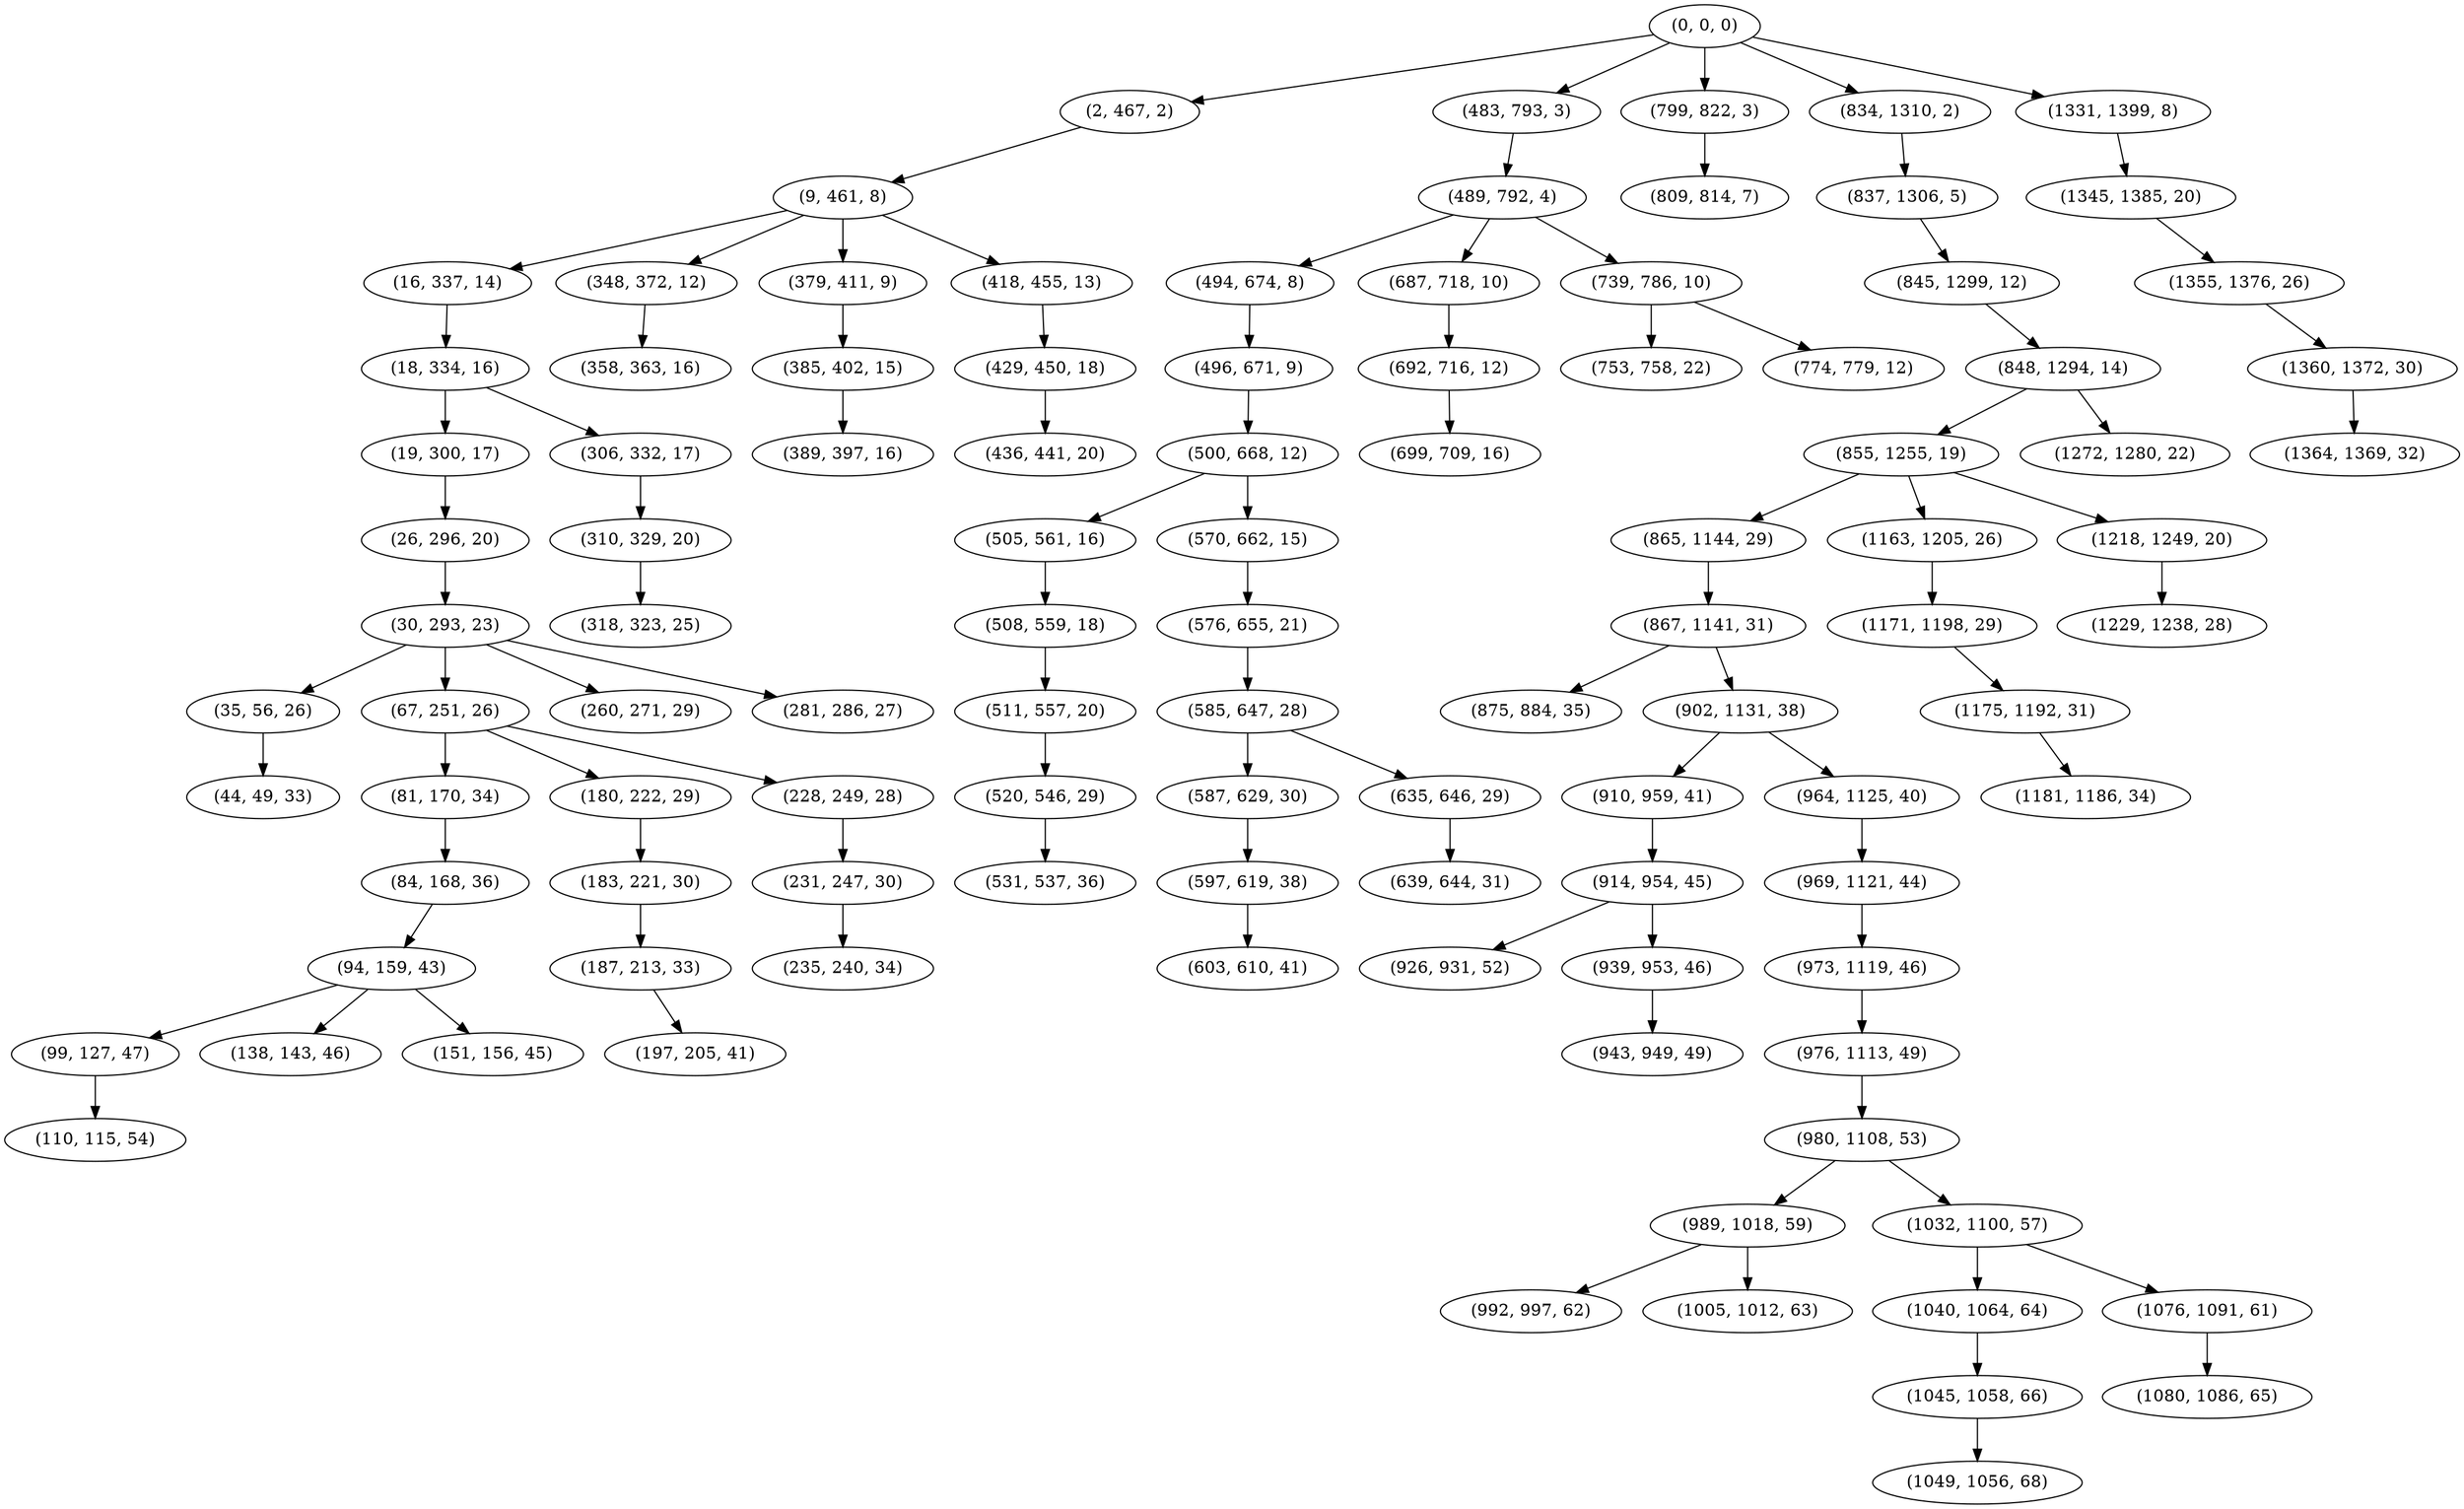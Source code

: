 digraph tree {
    "(0, 0, 0)";
    "(2, 467, 2)";
    "(9, 461, 8)";
    "(16, 337, 14)";
    "(18, 334, 16)";
    "(19, 300, 17)";
    "(26, 296, 20)";
    "(30, 293, 23)";
    "(35, 56, 26)";
    "(44, 49, 33)";
    "(67, 251, 26)";
    "(81, 170, 34)";
    "(84, 168, 36)";
    "(94, 159, 43)";
    "(99, 127, 47)";
    "(110, 115, 54)";
    "(138, 143, 46)";
    "(151, 156, 45)";
    "(180, 222, 29)";
    "(183, 221, 30)";
    "(187, 213, 33)";
    "(197, 205, 41)";
    "(228, 249, 28)";
    "(231, 247, 30)";
    "(235, 240, 34)";
    "(260, 271, 29)";
    "(281, 286, 27)";
    "(306, 332, 17)";
    "(310, 329, 20)";
    "(318, 323, 25)";
    "(348, 372, 12)";
    "(358, 363, 16)";
    "(379, 411, 9)";
    "(385, 402, 15)";
    "(389, 397, 16)";
    "(418, 455, 13)";
    "(429, 450, 18)";
    "(436, 441, 20)";
    "(483, 793, 3)";
    "(489, 792, 4)";
    "(494, 674, 8)";
    "(496, 671, 9)";
    "(500, 668, 12)";
    "(505, 561, 16)";
    "(508, 559, 18)";
    "(511, 557, 20)";
    "(520, 546, 29)";
    "(531, 537, 36)";
    "(570, 662, 15)";
    "(576, 655, 21)";
    "(585, 647, 28)";
    "(587, 629, 30)";
    "(597, 619, 38)";
    "(603, 610, 41)";
    "(635, 646, 29)";
    "(639, 644, 31)";
    "(687, 718, 10)";
    "(692, 716, 12)";
    "(699, 709, 16)";
    "(739, 786, 10)";
    "(753, 758, 22)";
    "(774, 779, 12)";
    "(799, 822, 3)";
    "(809, 814, 7)";
    "(834, 1310, 2)";
    "(837, 1306, 5)";
    "(845, 1299, 12)";
    "(848, 1294, 14)";
    "(855, 1255, 19)";
    "(865, 1144, 29)";
    "(867, 1141, 31)";
    "(875, 884, 35)";
    "(902, 1131, 38)";
    "(910, 959, 41)";
    "(914, 954, 45)";
    "(926, 931, 52)";
    "(939, 953, 46)";
    "(943, 949, 49)";
    "(964, 1125, 40)";
    "(969, 1121, 44)";
    "(973, 1119, 46)";
    "(976, 1113, 49)";
    "(980, 1108, 53)";
    "(989, 1018, 59)";
    "(992, 997, 62)";
    "(1005, 1012, 63)";
    "(1032, 1100, 57)";
    "(1040, 1064, 64)";
    "(1045, 1058, 66)";
    "(1049, 1056, 68)";
    "(1076, 1091, 61)";
    "(1080, 1086, 65)";
    "(1163, 1205, 26)";
    "(1171, 1198, 29)";
    "(1175, 1192, 31)";
    "(1181, 1186, 34)";
    "(1218, 1249, 20)";
    "(1229, 1238, 28)";
    "(1272, 1280, 22)";
    "(1331, 1399, 8)";
    "(1345, 1385, 20)";
    "(1355, 1376, 26)";
    "(1360, 1372, 30)";
    "(1364, 1369, 32)";
    "(0, 0, 0)" -> "(2, 467, 2)";
    "(0, 0, 0)" -> "(483, 793, 3)";
    "(0, 0, 0)" -> "(799, 822, 3)";
    "(0, 0, 0)" -> "(834, 1310, 2)";
    "(0, 0, 0)" -> "(1331, 1399, 8)";
    "(2, 467, 2)" -> "(9, 461, 8)";
    "(9, 461, 8)" -> "(16, 337, 14)";
    "(9, 461, 8)" -> "(348, 372, 12)";
    "(9, 461, 8)" -> "(379, 411, 9)";
    "(9, 461, 8)" -> "(418, 455, 13)";
    "(16, 337, 14)" -> "(18, 334, 16)";
    "(18, 334, 16)" -> "(19, 300, 17)";
    "(18, 334, 16)" -> "(306, 332, 17)";
    "(19, 300, 17)" -> "(26, 296, 20)";
    "(26, 296, 20)" -> "(30, 293, 23)";
    "(30, 293, 23)" -> "(35, 56, 26)";
    "(30, 293, 23)" -> "(67, 251, 26)";
    "(30, 293, 23)" -> "(260, 271, 29)";
    "(30, 293, 23)" -> "(281, 286, 27)";
    "(35, 56, 26)" -> "(44, 49, 33)";
    "(67, 251, 26)" -> "(81, 170, 34)";
    "(67, 251, 26)" -> "(180, 222, 29)";
    "(67, 251, 26)" -> "(228, 249, 28)";
    "(81, 170, 34)" -> "(84, 168, 36)";
    "(84, 168, 36)" -> "(94, 159, 43)";
    "(94, 159, 43)" -> "(99, 127, 47)";
    "(94, 159, 43)" -> "(138, 143, 46)";
    "(94, 159, 43)" -> "(151, 156, 45)";
    "(99, 127, 47)" -> "(110, 115, 54)";
    "(180, 222, 29)" -> "(183, 221, 30)";
    "(183, 221, 30)" -> "(187, 213, 33)";
    "(187, 213, 33)" -> "(197, 205, 41)";
    "(228, 249, 28)" -> "(231, 247, 30)";
    "(231, 247, 30)" -> "(235, 240, 34)";
    "(306, 332, 17)" -> "(310, 329, 20)";
    "(310, 329, 20)" -> "(318, 323, 25)";
    "(348, 372, 12)" -> "(358, 363, 16)";
    "(379, 411, 9)" -> "(385, 402, 15)";
    "(385, 402, 15)" -> "(389, 397, 16)";
    "(418, 455, 13)" -> "(429, 450, 18)";
    "(429, 450, 18)" -> "(436, 441, 20)";
    "(483, 793, 3)" -> "(489, 792, 4)";
    "(489, 792, 4)" -> "(494, 674, 8)";
    "(489, 792, 4)" -> "(687, 718, 10)";
    "(489, 792, 4)" -> "(739, 786, 10)";
    "(494, 674, 8)" -> "(496, 671, 9)";
    "(496, 671, 9)" -> "(500, 668, 12)";
    "(500, 668, 12)" -> "(505, 561, 16)";
    "(500, 668, 12)" -> "(570, 662, 15)";
    "(505, 561, 16)" -> "(508, 559, 18)";
    "(508, 559, 18)" -> "(511, 557, 20)";
    "(511, 557, 20)" -> "(520, 546, 29)";
    "(520, 546, 29)" -> "(531, 537, 36)";
    "(570, 662, 15)" -> "(576, 655, 21)";
    "(576, 655, 21)" -> "(585, 647, 28)";
    "(585, 647, 28)" -> "(587, 629, 30)";
    "(585, 647, 28)" -> "(635, 646, 29)";
    "(587, 629, 30)" -> "(597, 619, 38)";
    "(597, 619, 38)" -> "(603, 610, 41)";
    "(635, 646, 29)" -> "(639, 644, 31)";
    "(687, 718, 10)" -> "(692, 716, 12)";
    "(692, 716, 12)" -> "(699, 709, 16)";
    "(739, 786, 10)" -> "(753, 758, 22)";
    "(739, 786, 10)" -> "(774, 779, 12)";
    "(799, 822, 3)" -> "(809, 814, 7)";
    "(834, 1310, 2)" -> "(837, 1306, 5)";
    "(837, 1306, 5)" -> "(845, 1299, 12)";
    "(845, 1299, 12)" -> "(848, 1294, 14)";
    "(848, 1294, 14)" -> "(855, 1255, 19)";
    "(848, 1294, 14)" -> "(1272, 1280, 22)";
    "(855, 1255, 19)" -> "(865, 1144, 29)";
    "(855, 1255, 19)" -> "(1163, 1205, 26)";
    "(855, 1255, 19)" -> "(1218, 1249, 20)";
    "(865, 1144, 29)" -> "(867, 1141, 31)";
    "(867, 1141, 31)" -> "(875, 884, 35)";
    "(867, 1141, 31)" -> "(902, 1131, 38)";
    "(902, 1131, 38)" -> "(910, 959, 41)";
    "(902, 1131, 38)" -> "(964, 1125, 40)";
    "(910, 959, 41)" -> "(914, 954, 45)";
    "(914, 954, 45)" -> "(926, 931, 52)";
    "(914, 954, 45)" -> "(939, 953, 46)";
    "(939, 953, 46)" -> "(943, 949, 49)";
    "(964, 1125, 40)" -> "(969, 1121, 44)";
    "(969, 1121, 44)" -> "(973, 1119, 46)";
    "(973, 1119, 46)" -> "(976, 1113, 49)";
    "(976, 1113, 49)" -> "(980, 1108, 53)";
    "(980, 1108, 53)" -> "(989, 1018, 59)";
    "(980, 1108, 53)" -> "(1032, 1100, 57)";
    "(989, 1018, 59)" -> "(992, 997, 62)";
    "(989, 1018, 59)" -> "(1005, 1012, 63)";
    "(1032, 1100, 57)" -> "(1040, 1064, 64)";
    "(1032, 1100, 57)" -> "(1076, 1091, 61)";
    "(1040, 1064, 64)" -> "(1045, 1058, 66)";
    "(1045, 1058, 66)" -> "(1049, 1056, 68)";
    "(1076, 1091, 61)" -> "(1080, 1086, 65)";
    "(1163, 1205, 26)" -> "(1171, 1198, 29)";
    "(1171, 1198, 29)" -> "(1175, 1192, 31)";
    "(1175, 1192, 31)" -> "(1181, 1186, 34)";
    "(1218, 1249, 20)" -> "(1229, 1238, 28)";
    "(1331, 1399, 8)" -> "(1345, 1385, 20)";
    "(1345, 1385, 20)" -> "(1355, 1376, 26)";
    "(1355, 1376, 26)" -> "(1360, 1372, 30)";
    "(1360, 1372, 30)" -> "(1364, 1369, 32)";
}
